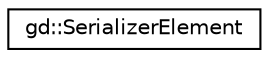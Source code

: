 digraph "Graphical Class Hierarchy"
{
  edge [fontname="Helvetica",fontsize="10",labelfontname="Helvetica",labelfontsize="10"];
  node [fontname="Helvetica",fontsize="10",shape=record];
  rankdir="LR";
  Node1 [label="gd::SerializerElement",height=0.2,width=0.4,color="black", fillcolor="white", style="filled",URL="$classgd_1_1_serializer_element.html",tooltip="An element used during serialization from/to XML or JSON. "];
}
